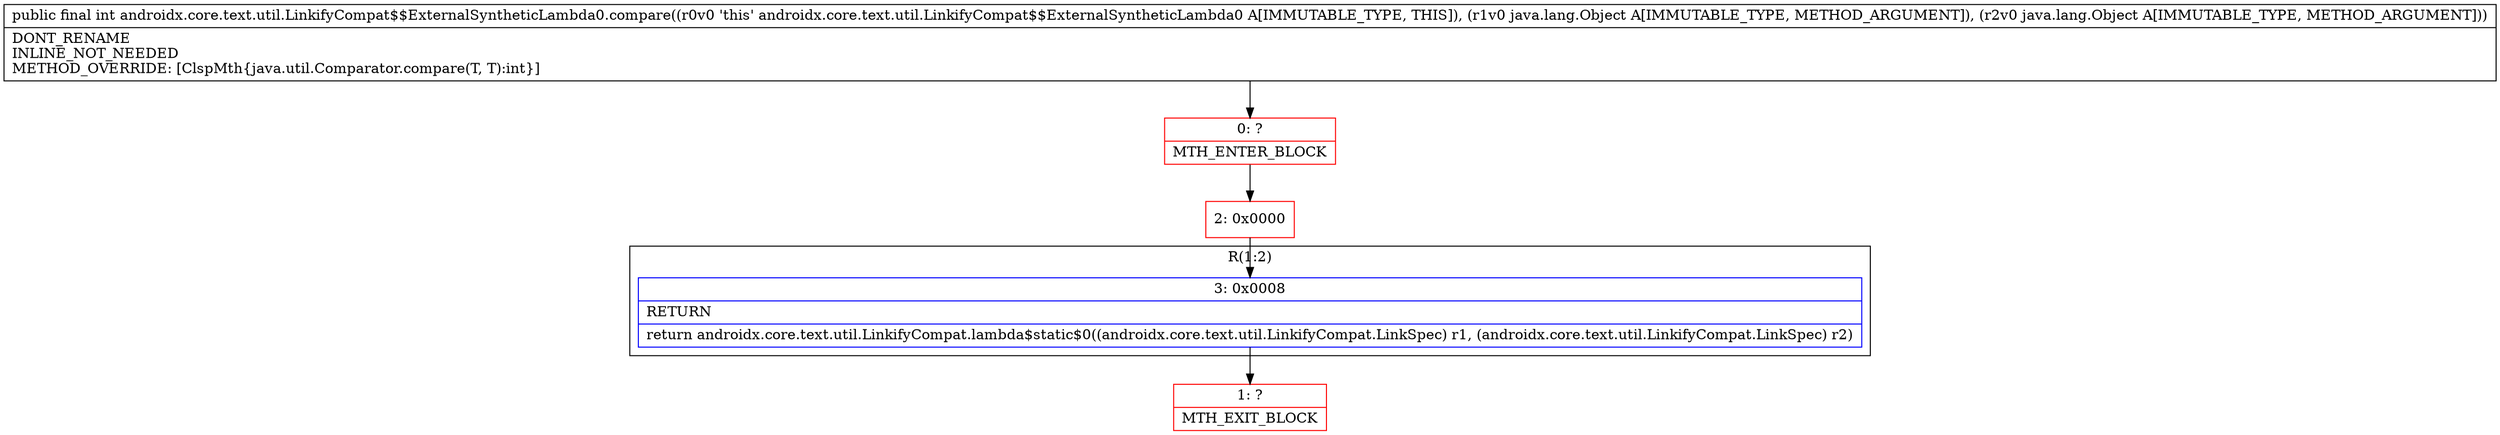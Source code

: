 digraph "CFG forandroidx.core.text.util.LinkifyCompat$$ExternalSyntheticLambda0.compare(Ljava\/lang\/Object;Ljava\/lang\/Object;)I" {
subgraph cluster_Region_1551440294 {
label = "R(1:2)";
node [shape=record,color=blue];
Node_3 [shape=record,label="{3\:\ 0x0008|RETURN\l|return androidx.core.text.util.LinkifyCompat.lambda$static$0((androidx.core.text.util.LinkifyCompat.LinkSpec) r1, (androidx.core.text.util.LinkifyCompat.LinkSpec) r2)\l}"];
}
Node_0 [shape=record,color=red,label="{0\:\ ?|MTH_ENTER_BLOCK\l}"];
Node_2 [shape=record,color=red,label="{2\:\ 0x0000}"];
Node_1 [shape=record,color=red,label="{1\:\ ?|MTH_EXIT_BLOCK\l}"];
MethodNode[shape=record,label="{public final int androidx.core.text.util.LinkifyCompat$$ExternalSyntheticLambda0.compare((r0v0 'this' androidx.core.text.util.LinkifyCompat$$ExternalSyntheticLambda0 A[IMMUTABLE_TYPE, THIS]), (r1v0 java.lang.Object A[IMMUTABLE_TYPE, METHOD_ARGUMENT]), (r2v0 java.lang.Object A[IMMUTABLE_TYPE, METHOD_ARGUMENT]))  | DONT_RENAME\lINLINE_NOT_NEEDED\lMETHOD_OVERRIDE: [ClspMth\{java.util.Comparator.compare(T, T):int\}]\l}"];
MethodNode -> Node_0;Node_3 -> Node_1;
Node_0 -> Node_2;
Node_2 -> Node_3;
}

